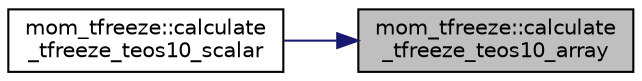 digraph "mom_tfreeze::calculate_tfreeze_teos10_array"
{
 // INTERACTIVE_SVG=YES
 // LATEX_PDF_SIZE
  edge [fontname="Helvetica",fontsize="10",labelfontname="Helvetica",labelfontsize="10"];
  node [fontname="Helvetica",fontsize="10",shape=record];
  rankdir="RL";
  Node1 [label="mom_tfreeze::calculate\l_tfreeze_teos10_array",height=0.2,width=0.4,color="black", fillcolor="grey75", style="filled", fontcolor="black",tooltip="This subroutine computes the freezing point conservative temperature [degC] from absolute salinity [g..."];
  Node1 -> Node2 [dir="back",color="midnightblue",fontsize="10",style="solid",fontname="Helvetica"];
  Node2 [label="mom_tfreeze::calculate\l_tfreeze_teos10_scalar",height=0.2,width=0.4,color="black", fillcolor="white", style="filled",URL="$namespacemom__tfreeze.html#a9664517581c88633f8f7f7202d9f6cb1",tooltip="This subroutine computes the freezing point conservative temperature [degC] from absolute salinity [g..."];
}

